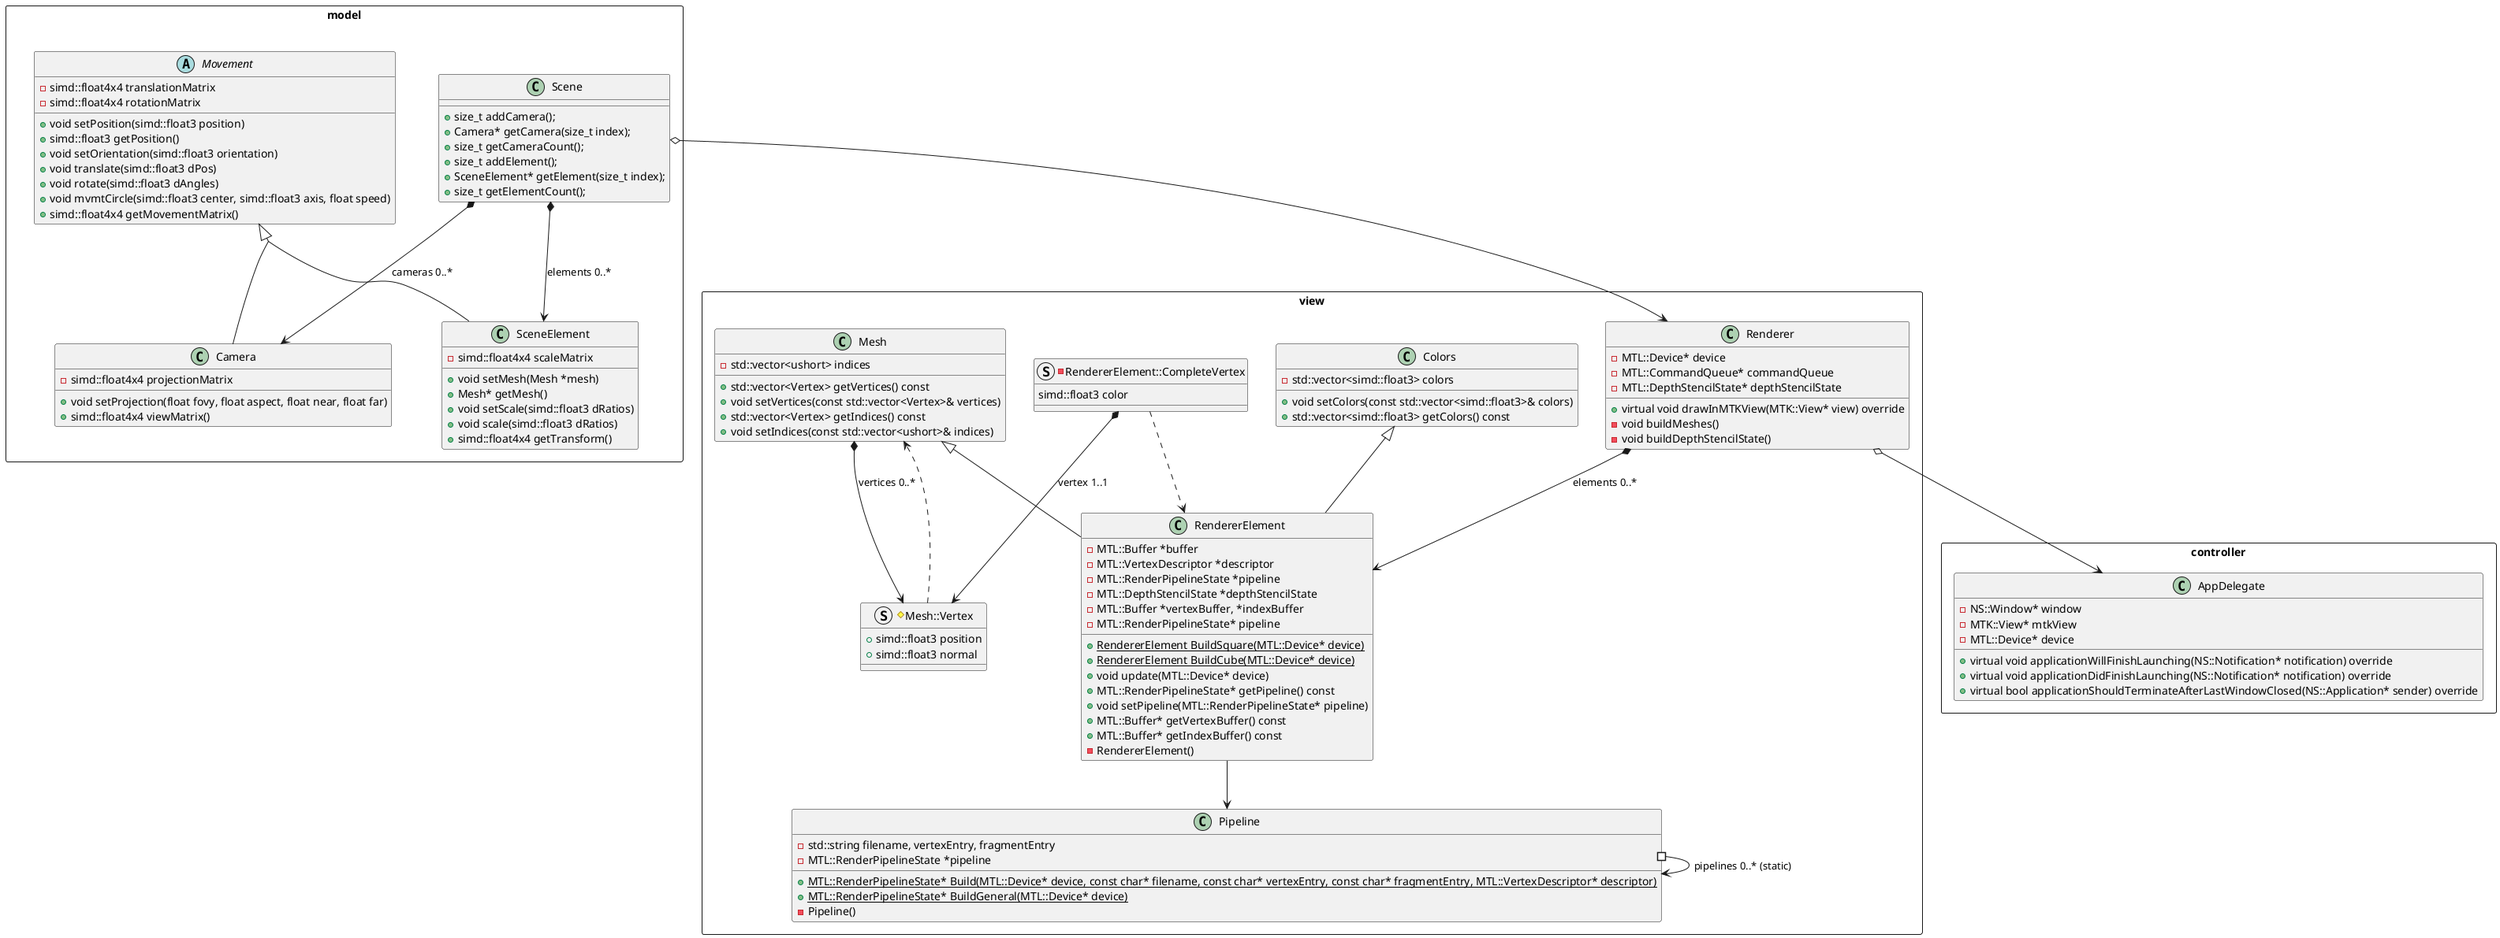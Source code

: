 @startuml

skinparam groupinheritance 2

package controller <<Rectangle>> {
    class AppDelegate {
        -NS::Window* window
        -MTK::View* mtkView
        -MTL::Device* device
        +virtual void applicationWillFinishLaunching(NS::Notification* notification) override
        +virtual void applicationDidFinishLaunching(NS::Notification* notification) override
        +virtual bool applicationShouldTerminateAfterLastWindowClosed(NS::Application* sender) override
    }
}

package view <<Rectangle>> {
    class Renderer {
        -MTL::Device* device
        -MTL::CommandQueue* commandQueue
        -MTL::DepthStencilState* depthStencilState
        +virtual void drawInMTKView(MTK::View* view) override
        -void buildMeshes()
        -void buildDepthStencilState()
    }

    class RendererElement extends Mesh, Colors {
        -MTL::Buffer *buffer
        -MTL::VertexDescriptor *descriptor
        -MTL::RenderPipelineState *pipeline
        -MTL::DepthStencilState *depthStencilState
        +{static} RendererElement BuildSquare(MTL::Device* device)
        +{static} RendererElement BuildCube(MTL::Device* device)
        +void update(MTL::Device* device)
        +MTL::RenderPipelineState* getPipeline() const
        +void setPipeline(MTL::RenderPipelineState* pipeline)
        +MTL::Buffer* getVertexBuffer() const
        +MTL::Buffer* getIndexBuffer() const
        -RendererElement()
        -MTL::Buffer *vertexBuffer, *indexBuffer
        -MTL::RenderPipelineState* pipeline
    }

    -struct RendererElement::CompleteVertex {
        simd::float3 color
    }

    class Mesh {
        -std::vector<ushort> indices
        +std::vector<Vertex> getVertices() const
        +void setVertices(const std::vector<Vertex>& vertices)
        +std::vector<Vertex> getIndices() const
        +void setIndices(const std::vector<ushort>& indices)
    }

    #struct Mesh::Vertex {
        +simd::float3 position
        +simd::float3 normal
    }

    class Colors {
        -std::vector<simd::float3> colors
        +void setColors(const std::vector<simd::float3>& colors)
        +std::vector<simd::float3> getColors() const
    }

    class Pipeline {
        -std::string filename, vertexEntry, fragmentEntry
        -MTL::RenderPipelineState *pipeline
        +{static} MTL::RenderPipelineState* Build(MTL::Device* device, const char* filename, const char* vertexEntry, const char* fragmentEntry, MTL::VertexDescriptor* descriptor)
        +{static} MTL::RenderPipelineState* BuildGeneral(MTL::Device* device)
        -Pipeline()
    }

    Renderer *--> RendererElement : elements 0..*
    Mesh *--> Mesh::Vertex : vertices 0..*
    RendererElement::CompleteVertex *--> Mesh::Vertex : vertex 1..1
    RendererElement::CompleteVertex ..> RendererElement
    Mesh::Vertex ..> Mesh
    Pipeline #--> Pipeline: pipelines 0..* (static)
    RendererElement --> Pipeline
}

package model <<Rectangle>> {
    class Scene {
        +size_t addCamera();
        +Camera* getCamera(size_t index);
        +size_t getCameraCount();
        +size_t addElement();
        +SceneElement* getElement(size_t index);
        +size_t getElementCount();
    }

    abstract class Movement {
        -simd::float4x4 translationMatrix
        -simd::float4x4 rotationMatrix
        +void setPosition(simd::float3 position)
        +simd::float3 getPosition()
        +void setOrientation(simd::float3 orientation)
        +void translate(simd::float3 dPos)
        +void rotate(simd::float3 dAngles)
        +void mvmtCircle(simd::float3 center, simd::float3 axis, float speed)
        +simd::float4x4 getMovementMatrix()
    }

    class Camera implements Movement {
        - simd::float4x4 projectionMatrix
        +void setProjection(float fovy, float aspect, float near, float far)
        +simd::float4x4 viewMatrix()
    }

    class SceneElement implements Movement {
        -simd::float4x4 scaleMatrix
        +void setMesh(Mesh *mesh)
        +Mesh* getMesh()
        +void setScale(simd::float3 dRatios)
        +void scale(simd::float3 dRatios)
        +simd::float4x4 getTransform()
    }

    Scene *--> Camera : cameras 0..*
    Scene *--> SceneElement : elements 0..*
}

Renderer o--> AppDelegate
Scene o--> Renderer

@enduml
